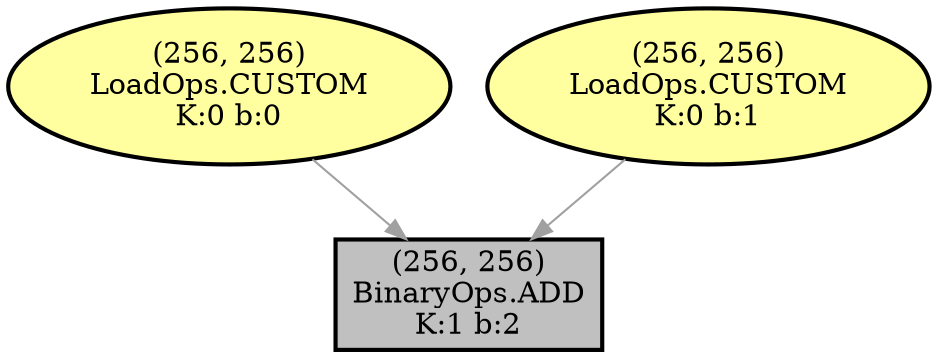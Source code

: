 strict digraph  {
0 [color=black, fillcolor="#FFFFa0", label="(256, 256)
LoadOps.CUSTOM
K:0 b:0", style="filled,bold"];
1 [color=black, fillcolor="#c0c0c0", label="(256, 256)
BinaryOps.ADD
K:1 b:2", shape=box, style="filled,bold"];
2 [color=black, fillcolor="#FFFFa0", label="(256, 256)
LoadOps.CUSTOM
K:0 b:1", style="filled,bold"];
0 -> 1  [color="#a0a0a0"];
2 -> 1  [color="#a0a0a0"];
}

